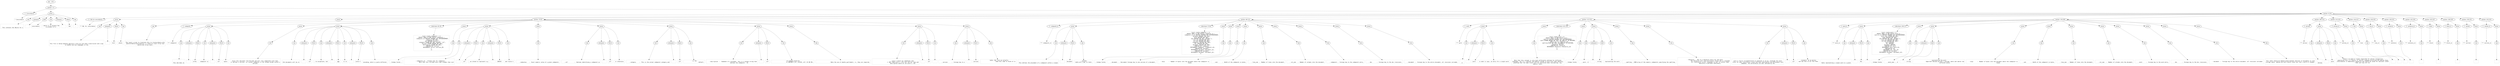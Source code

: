 digraph lpegNode {

node [fontname=Helvetica]
edge [style=dashed]

doc_0 [label="doc - 233"]


doc_0 -> { section_1}
{rank=same; section_1}

section_1 [label="section: 1-5"]


// END RANK doc_0

section_1 -> { header_2 prose_3 section_4}
{rank=same; header_2 prose_3 section_4}

header_2 [label="1 : Concordance"]

prose_3 [label="prose"]

section_4 [label="section: 6-231"]


// END RANK section_1

header_2 -> leaf_5
leaf_5  [color=Gray,shape=rectangle,fontname=Inconsolata,label="* Concordance"]
// END RANK header_2

prose_3 -> { raw_6 prespace_7 bold_8 raw_9 prespace_10 literal_11 raw_12}
{rank=same; raw_6 prespace_7 bold_8 raw_9 prespace_10 literal_11 raw_12}

raw_6 [label="raw"]

prespace_7 [label="prespace"]

bold_8 [label="bold"]

raw_9 [label="raw"]

prespace_10 [label="prespace"]

literal_11 [label="literal"]

raw_12 [label="raw"]


// END RANK prose_3

raw_6 -> leaf_13
leaf_13  [color=Gray,shape=rectangle,fontname=Inconsolata,label="

  This contains the SQLite for a"]
// END RANK raw_6

prespace_7 -> leaf_14
leaf_14  [color=Gray,shape=rectangle,fontname=Inconsolata,label=" "]
// END RANK prespace_7

bold_8 -> leaf_15
leaf_15  [color=Gray,shape=rectangle,fontname=Inconsolata,label="concordance"]
// END RANK bold_8

raw_9 -> leaf_16
leaf_16  [color=Gray,shape=rectangle,fontname=Inconsolata,label=", which is in essence the
co-product of a"]
// END RANK raw_9

prespace_10 -> leaf_17
leaf_17  [color=Gray,shape=rectangle,fontname=Inconsolata,label=" "]
// END RANK prespace_10

literal_11 -> leaf_18
leaf_18  [color=Gray,shape=rectangle,fontname=Inconsolata,label="Doc"]
// END RANK literal_11

raw_12 -> leaf_19
leaf_19  [color=Gray,shape=rectangle,fontname=Inconsolata,label=".
"]
// END RANK raw_12

section_4 -> { header_20 prose_21 prose_22 section_23 section_24 section_25 section_26 section_27 section_28 section_29 section_30 section_31 section_32 section_33 section_34 section_35 section_36}
{rank=same; header_20 prose_21 prose_22 section_23 section_24 section_25 section_26 section_27 section_28 section_29 section_30 section_31 section_32 section_33 section_34 section_35 section_36}

header_20 [label="2 : SQL for concordance"]

prose_21 [label="prose"]

prose_22 [label="prose"]

section_23 [label="section: 15-67"]

section_24 [label="section: 68-112"]

section_25 [label="section: 113-153"]

section_26 [label="section: 154-204"]

section_27 [label="section: 205-212"]

section_28 [label="section: 213-215"]

section_29 [label="section: 216-217"]

section_30 [label="section: 218-219"]

section_31 [label="section: 220-221"]

section_32 [label="section: 222-224"]

section_33 [label="section: 225-227"]

section_34 [label="section: 228-229"]

section_35 [label="section: 230-231"]

section_36 [label="section: 232-233"]


// END RANK section_4

header_20 -> leaf_37
leaf_37  [color=Gray,shape=rectangle,fontname=Inconsolata,label="** SQL for concordance"]
// END RANK header_20

prose_21 -> { raw_38 prespace_39 literal_40 raw_41}
{rank=same; raw_38 prespace_39 literal_40 raw_41}

raw_38 [label="raw"]

prespace_39 [label="prespace"]

literal_40 [label="literal"]

raw_41 [label="raw"]


// END RANK prose_21

raw_38 -> leaf_42
leaf_42  [color=Gray,shape=rectangle,fontname=Inconsolata,label="

This file is being handled specially since we lack both transclusion and a way
to handle non-Lua languages in the"]
// END RANK raw_38

prespace_39 -> leaf_43
leaf_43  [color=Gray,shape=rectangle,fontname=Inconsolata,label=" "]
// END RANK prespace_39

literal_40 -> leaf_44
leaf_44  [color=Gray,shape=rectangle,fontname=Inconsolata,label="knit"]
// END RANK literal_40

raw_41 -> leaf_45
leaf_45  [color=Gray,shape=rectangle,fontname=Inconsolata,label=" phase.
"]
// END RANK raw_41

prose_22 -> { raw_46}
{rank=same; raw_46}

raw_46 [label="raw"]


// END RANK prose_22

raw_46 -> leaf_47
leaf_47  [color=Gray,shape=rectangle,fontname=Inconsolata,label="
The luajit script to translate this to [[concordance.orb]
[@concordance/concordance]] is found at [[sql-strip.lua]
[@/etc/sql-strip.lua]].
"]
// END RANK raw_46

section_23 -> { header_48 prose_49 prose_50 prose_51 codeblock_52 prose_53 prose_54 prose_55 prose_56 prose_57 prose_58 prose_59 prose_60 prose_61}
{rank=same; header_48 prose_49 prose_50 prose_51 codeblock_52 prose_53 prose_54 prose_55 prose_56 prose_57 prose_58 prose_59 prose_60 prose_61}

header_48 [label="3 : codepoint"]

prose_49 [label="prose"]

prose_50 [label="prose"]

prose_51 [label="prose"]

codeblock_52 [label="code block 26-39"]

prose_53 [label="prose"]

prose_54 [label="prose"]

prose_55 [label="prose"]

prose_56 [label="prose"]

prose_57 [label="prose"]

prose_58 [label="prose"]

prose_59 [label="prose"]

prose_60 [label="prose"]

prose_61 [label="prose"]


// END RANK section_23

header_48 -> leaf_62
leaf_62  [color=Gray,shape=rectangle,fontname=Inconsolata,label="*** codepoint"]
// END RANK header_48

prose_49 -> { raw_63 prespace_64 literal_65 raw_66 prespace_67 literal_68 raw_69}
{rank=same; raw_63 prespace_64 literal_65 raw_66 prespace_67 literal_68 raw_69}

raw_63 [label="raw"]

prespace_64 [label="prespace"]

literal_65 [label="literal"]

raw_66 [label="raw"]

prespace_67 [label="prespace"]

literal_68 [label="literal"]

raw_69 [label="raw"]


// END RANK prose_49

raw_63 -> leaf_70
leaf_70  [color=Gray,shape=rectangle,fontname=Inconsolata,label="

This decribes an"]
// END RANK raw_63

prespace_64 -> leaf_71
leaf_71  [color=Gray,shape=rectangle,fontname=Inconsolata,label=" "]
// END RANK prespace_64

literal_65 -> leaf_72
leaf_72  [color=Gray,shape=rectangle,fontname=Inconsolata,label="ortho"]
// END RANK literal_65

raw_66 -> leaf_73
leaf_73  [color=Gray,shape=rectangle,fontname=Inconsolata,label=" codepoint in"]
// END RANK raw_66

prespace_67 -> leaf_74
leaf_74  [color=Gray,shape=rectangle,fontname=Inconsolata,label=" "]
// END RANK prespace_67

literal_68 -> leaf_75
leaf_75  [color=Gray,shape=rectangle,fontname=Inconsolata,label="utf"]
// END RANK literal_68

raw_69 -> leaf_76
leaf_76  [color=Gray,shape=rectangle,fontname=Inconsolata,label=" space.
"]
// END RANK raw_69

prose_50 -> { raw_77}
{rank=same; raw_77}

raw_77 [label="raw"]


// END RANK prose_50

raw_77 -> leaf_78
leaf_78  [color=Gray,shape=rectangle,fontname=Inconsolata,label="
Since this descends from Unicode and will stay compatible with that,
it defines a version, so a given codepoint is not unique except within a
version.
"]
// END RANK raw_77

prose_51 -> { raw_79 prespace_80 literal_81 raw_82 prespace_83 literal_84 raw_85 prespace_86 literal_87 raw_88}
{rank=same; raw_79 prespace_80 literal_81 raw_82 prespace_83 literal_84 raw_85 prespace_86 literal_87 raw_88}

raw_79 [label="raw"]

prespace_80 [label="prespace"]

literal_81 [label="literal"]

raw_82 [label="raw"]

prespace_83 [label="prespace"]

literal_84 [label="literal"]

raw_85 [label="raw"]

prespace_86 [label="prespace"]

literal_87 [label="literal"]

raw_88 [label="raw"]


// END RANK prose_51

raw_79 -> leaf_89
leaf_89  [color=Gray,shape=rectangle,fontname=Inconsolata,label="
Orb documents will be in"]
// END RANK raw_79

prespace_80 -> leaf_90
leaf_90  [color=Gray,shape=rectangle,fontname=Inconsolata,label=" "]
// END RANK prespace_80

literal_81 -> leaf_91
leaf_91  [color=Gray,shape=rectangle,fontname=Inconsolata,label="utf"]
// END RANK literal_81

raw_82 -> leaf_92
leaf_92  [color=Gray,shape=rectangle,fontname=Inconsolata,label=", no exceptions, but"]
// END RANK raw_82

prespace_83 -> leaf_93
leaf_93  [color=Gray,shape=rectangle,fontname=Inconsolata,label=" "]
// END RANK prespace_83

literal_84 -> leaf_94
leaf_94  [color=Gray,shape=rectangle,fontname=Inconsolata,label="ggg"]
// END RANK literal_84

raw_85 -> leaf_95
leaf_95  [color=Gray,shape=rectangle,fontname=Inconsolata,label=" is in"]
// END RANK raw_85

prespace_86 -> leaf_96
leaf_96  [color=Gray,shape=rectangle,fontname=Inconsolata,label=" "]
// END RANK prespace_86

literal_87 -> leaf_97
leaf_97  [color=Gray,shape=rectangle,fontname=Inconsolata,label="Latin-1"]
// END RANK literal_87

raw_88 -> leaf_98
leaf_98  [color=Gray,shape=rectangle,fontname=Inconsolata,label="
encoding, which is quite different.
"]
// END RANK raw_88

codeblock_52 -> leaf_99
leaf_99  [color=Gray,shape=rectangle,fontname=Inconsolata,label="local create_codepoint = [[
CREATE TABLE IF NOT EXISTS codepoint (
   codepoint_id INTEGER PRIMARY KEY AUTOINCREMENT,
   codevalue NOT NULL,
   utf INTEGER default 1,
   category STRING NOT NULL DEFAULT 'utf',
   version STRING UNIQUE NOT NULL,
   destription STRING NOT NULL,
   FOREIGN KEY version
      REFERENCES versin (version_ID)
);
]]"]
// END RANK codeblock_52

prose_53 -> { raw_100}
{rank=same; raw_100}

raw_100 [label="raw"]


// END RANK prose_53

raw_100 -> leaf_101
leaf_101  [color=Gray,shape=rectangle,fontname=Inconsolata,label="
- Schema fields :
"]
// END RANK raw_100

prose_54 -> { raw_102 prespace_103 literal_104 raw_105 prespace_106 literal_107 raw_108}
{rank=same; raw_102 prespace_103 literal_104 raw_105 prespace_106 literal_107 raw_108}

raw_102 [label="raw"]

prespace_103 [label="prespace"]

literal_104 [label="literal"]

raw_105 [label="raw"]

prespace_106 [label="prespace"]

literal_107 [label="literal"]

raw_108 [label="raw"]


// END RANK prose_54

raw_102 -> leaf_109
leaf_109  [color=Gray,shape=rectangle,fontname=Inconsolata,label="
   - codepoint_id :  Primary key for codepoint.
                     Note that this includes more code schemes than just
                    "]
// END RANK raw_102

prespace_103 -> leaf_110
leaf_110  [color=Gray,shape=rectangle,fontname=Inconsolata,label=" "]
// END RANK prespace_103

literal_104 -> leaf_111
leaf_111  [color=Gray,shape=rectangle,fontname=Inconsolata,label="utf"]
// END RANK literal_104

raw_105 -> leaf_112
leaf_112  [color=Gray,shape=rectangle,fontname=Inconsolata,label=", we intend to represent e.g."]
// END RANK raw_105

prespace_106 -> leaf_113
leaf_113  [color=Gray,shape=rectangle,fontname=Inconsolata,label=" "]
// END RANK prespace_106

literal_107 -> leaf_114
leaf_114  [color=Gray,shape=rectangle,fontname=Inconsolata,label="EBCDIC"]
// END RANK literal_107

raw_108 -> leaf_115
leaf_115  [color=Gray,shape=rectangle,fontname=Inconsolata,label=" and =Latin-1.
"]
// END RANK raw_108

prose_55 -> { raw_116}
{rank=same; raw_116}

raw_116 [label="raw"]


// END RANK prose_55

raw_116 -> leaf_117
leaf_117  [color=Gray,shape=rectangle,fontname=Inconsolata,label="
   - codevalue    :  Exact numeric value of a given codepoint.
"]
// END RANK raw_116

prose_56 -> { raw_118 prespace_119 literal_120 raw_121}
{rank=same; raw_118 prespace_119 literal_120 raw_121}

raw_118 [label="raw"]

prespace_119 [label="prespace"]

literal_120 [label="literal"]

raw_121 [label="raw"]


// END RANK prose_56

raw_118 -> leaf_122
leaf_122  [color=Gray,shape=rectangle,fontname=Inconsolata,label="
   - utf          :  Boolean identifying a codepoint as"]
// END RANK raw_118

prespace_119 -> leaf_123
leaf_123  [color=Gray,shape=rectangle,fontname=Inconsolata,label=" "]
// END RANK prespace_119

literal_120 -> leaf_124
leaf_124  [color=Gray,shape=rectangle,fontname=Inconsolata,label="utf"]
// END RANK literal_120

raw_121 -> leaf_125
leaf_125  [color=Gray,shape=rectangle,fontname=Inconsolata,label=" or otherwise.
"]
// END RANK raw_121

prose_57 -> { raw_126 prespace_127 literal_128 raw_129}
{rank=same; raw_126 prespace_127 literal_128 raw_129}

raw_126 [label="raw"]

prespace_127 [label="prespace"]

literal_128 [label="literal"]

raw_129 [label="raw"]


// END RANK prose_57

raw_126 -> leaf_130
leaf_130  [color=Gray,shape=rectangle,fontname=Inconsolata,label="
   - category     :  This is the actual codepoint category and"]
// END RANK raw_126

prespace_127 -> leaf_131
leaf_131  [color=Gray,shape=rectangle,fontname=Inconsolata,label=" "]
// END RANK prespace_127

literal_128 -> leaf_132
leaf_132  [color=Gray,shape=rectangle,fontname=Inconsolata,label="utf"]
// END RANK literal_128

raw_129 -> leaf_133
leaf_133  [color=Gray,shape=rectangle,fontname=Inconsolata,label=" is the
                     default.
"]
// END RANK raw_129

prose_58 -> { raw_134 prespace_135 literal_136 raw_137}
{rank=same; raw_134 prespace_135 literal_136 raw_137}

raw_134 [label="raw"]

prespace_135 [label="prespace"]

literal_136 [label="literal"]

raw_137 [label="raw"]


// END RANK prose_58

raw_134 -> leaf_138
leaf_138  [color=Gray,shape=rectangle,fontname=Inconsolata,label="
   - description  :  Somewhat of a misnomer, this is a unique string that
                     defines the codepoint.  In"]
// END RANK raw_134

prespace_135 -> leaf_139
leaf_139  [color=Gray,shape=rectangle,fontname=Inconsolata,label=" "]
// END RANK prespace_135

literal_136 -> leaf_140
leaf_140  [color=Gray,shape=rectangle,fontname=Inconsolata,label="utf"]
// END RANK literal_136

raw_137 -> leaf_141
leaf_141  [color=Gray,shape=rectangle,fontname=Inconsolata,label=" an example would be
                     «∞ INFINITY utf: U+221E, utf: E2 88 9E».
"]
// END RANK raw_137

prose_59 -> { raw_142}
{rank=same; raw_142}

raw_142 [label="raw"]


// END RANK prose_59

raw_142 -> leaf_143
leaf_143  [color=Gray,shape=rectangle,fontname=Inconsolata,label="
                     Note the use of double guillemets: «», they are required.
"]
// END RANK raw_142

prose_60 -> { raw_144 prespace_145 literal_146 raw_147}
{rank=same; raw_144 prespace_145 literal_146 raw_147}

raw_144 [label="raw"]

prespace_145 [label="prespace"]

literal_146 [label="literal"]

raw_147 [label="raw"]


// END RANK prose_60

raw_144 -> leaf_148
leaf_148  [color=Gray,shape=rectangle,fontname=Inconsolata,label="
                     Latin-1 would say something like
                     «¬ NOT SIGN Latin-1: etc» but the not sign and
                     description would all be Latin-1, not"]
// END RANK raw_144

prespace_145 -> leaf_149
leaf_149  [color=Gray,shape=rectangle,fontname=Inconsolata,label=" "]
// END RANK prespace_145

literal_146 -> leaf_150
leaf_150  [color=Gray,shape=rectangle,fontname=Inconsolata,label="utf"]
// END RANK literal_146

raw_147 -> leaf_151
leaf_151  [color=Gray,shape=rectangle,fontname=Inconsolata,label=".
"]
// END RANK raw_147

prose_61 -> { raw_152 prespace_153 literal_154 raw_155}
{rank=same; raw_152 prespace_153 literal_154 raw_155}

raw_152 [label="raw"]

prespace_153 [label="prespace"]

literal_154 [label="literal"]

raw_155 [label="raw"]


// END RANK prose_61

raw_152 -> leaf_156
leaf_156  [color=Gray,shape=rectangle,fontname=Inconsolata,label="
   - version      :  Foreign key to a"]
// END RANK raw_152

prespace_153 -> leaf_157
leaf_157  [color=Gray,shape=rectangle,fontname=Inconsolata,label=" "]
// END RANK prespace_153

literal_154 -> leaf_158
leaf_158  [color=Gray,shape=rectangle,fontname=Inconsolata,label="version"]
// END RANK literal_154

raw_155 -> leaf_159
leaf_159  [color=Gray,shape=rectangle,fontname=Inconsolata,label=" table. Not sure we actually
                     need this come to think of it.

"]
// END RANK raw_155

section_24 -> { header_160 prose_161 codeblock_162 prose_163 prose_164 prose_165 prose_166 prose_167 prose_168 prose_169 prose_170 prose_171}
{rank=same; header_160 prose_161 codeblock_162 prose_163 prose_164 prose_165 prose_166 prose_167 prose_168 prose_169 prose_170 prose_171}

header_160 [label="3 : codepoint_in"]

prose_161 [label="prose"]

codeblock_162 [label="code block 73-92"]

prose_163 [label="prose"]

prose_164 [label="prose"]

prose_165 [label="prose"]

prose_166 [label="prose"]

prose_167 [label="prose"]

prose_168 [label="prose"]

prose_169 [label="prose"]

prose_170 [label="prose"]

prose_171 [label="prose"]


// END RANK section_24

header_160 -> leaf_172
leaf_172  [color=Gray,shape=rectangle,fontname=Inconsolata,label="*** codepoint_in"]
// END RANK header_160

prose_161 -> { raw_173 prespace_174 literal_175 raw_176}
{rank=same; raw_173 prespace_174 literal_175 raw_176}

raw_173 [label="raw"]

prespace_174 [label="prespace"]

literal_175 [label="literal"]

raw_176 [label="raw"]


// END RANK prose_161

raw_173 -> leaf_177
leaf_177  [color=Gray,shape=rectangle,fontname=Inconsolata,label="

This defines the placement of a codepoint within a single"]
// END RANK raw_173

prespace_174 -> leaf_178
leaf_178  [color=Gray,shape=rectangle,fontname=Inconsolata,label=" "]
// END RANK prespace_174

literal_175 -> leaf_179
leaf_179  [color=Gray,shape=rectangle,fontname=Inconsolata,label="document"]
// END RANK literal_175

raw_176 -> leaf_180
leaf_180  [color=Gray,shape=rectangle,fontname=Inconsolata,label=", another
table we'll get to later.
"]
// END RANK raw_176

codeblock_162 -> leaf_181
leaf_181  [color=Gray,shape=rectangle,fontname=Inconsolata,label="local create_codepoint = [[
CREATE TABLE IF NOT EXISTS codepoint_in (
   codepoint_in_id INTEGER PRIMARY KEY AUTOINCREMENT,
   document UNIQUE, NOT NULL,
   disp INTEGER NOT NULL,
   wid INTEGER NOT NULL DEFAULT 1,
   line_num INTEGER NOT NULL,
   col_num INTEGER NOT NULL,
   codepoint INTEGER NOT NULL,
   doc INTEGER NOT NULL,
   document INTEGER NOT NULL,
   FOREIGN KEY codepoint
      REFERENCES codepoint (codepoint_id),
   FOREIGN KEY document
      REFERENCES document (document_id),
   FOREIGN KEY document
      REFERENCES document (document_id),
]]"]
// END RANK codeblock_162

prose_163 -> { raw_182}
{rank=same; raw_182}

raw_182 [label="raw"]


// END RANK prose_163

raw_182 -> leaf_183
leaf_183  [color=Gray,shape=rectangle,fontname=Inconsolata,label="
- Schema fields
"]
// END RANK raw_182

prose_164 -> { raw_184}
{rank=same; raw_184}

raw_184 [label="raw"]


// END RANK prose_164

raw_184 -> leaf_185
leaf_185  [color=Gray,shape=rectangle,fontname=Inconsolata,label="
   - document  :  Doccument foreign key to one version of a document.
"]
// END RANK raw_184

prose_165 -> { raw_186}
{rank=same; raw_186}

raw_186 [label="raw"]


// END RANK prose_165

raw_186 -> leaf_187
leaf_187  [color=Gray,shape=rectangle,fontname=Inconsolata,label="
   - disp      :  Number of bytes into the document where the codepoint is
                  found.
"]
// END RANK raw_186

prose_166 -> { raw_188}
{rank=same; raw_188}

raw_188 [label="raw"]


// END RANK prose_166

raw_188 -> leaf_189
leaf_189  [color=Gray,shape=rectangle,fontname=Inconsolata,label="
   - wid       :  Width of the codepoint in bytes.
"]
// END RANK raw_188

prose_167 -> { raw_190}
{rank=same; raw_190}

raw_190 [label="raw"]


// END RANK prose_167

raw_190 -> leaf_191
leaf_191  [color=Gray,shape=rectangle,fontname=Inconsolata,label="
   - line_num  :  Number of lines into the document.
"]
// END RANK raw_190

prose_168 -> { raw_192}
{rank=same; raw_192}

raw_192 [label="raw"]


// END RANK prose_168

raw_192 -> leaf_193
leaf_193  [color=Gray,shape=rectangle,fontname=Inconsolata,label="
   - col_num   :  Number of columns into the document.
"]
// END RANK raw_192

prose_169 -> { raw_194}
{rank=same; raw_194}

raw_194 [label="raw"]


// END RANK prose_169

raw_194 -> leaf_195
leaf_195  [color=Gray,shape=rectangle,fontname=Inconsolata,label="
   - codepoint :  Foreign key to the codepoint entry.
"]
// END RANK raw_194

prose_170 -> { raw_196}
{rank=same; raw_196}

raw_196 [label="raw"]


// END RANK prose_170

raw_196 -> leaf_197
leaf_197  [color=Gray,shape=rectangle,fontname=Inconsolata,label="
   - doc       :  Foreign key to the doc (revision).
"]
// END RANK raw_196

prose_171 -> { raw_198}
{rank=same; raw_198}

raw_198 [label="raw"]


// END RANK prose_171

raw_198 -> leaf_199
leaf_199  [color=Gray,shape=rectangle,fontname=Inconsolata,label="
   - document  :  Foreign key to the entire document, all revisions included.
"]
// END RANK raw_198

section_25 -> { header_200 prose_201 prose_202 codeblock_203 prose_204 prose_205 prose_206 prose_207 prose_208}
{rank=same; header_200 prose_201 prose_202 codeblock_203 prose_204 prose_205 prose_206 prose_207 prose_208}

header_200 [label="3 : word"]

prose_201 [label="prose"]

prose_202 [label="prose"]

codeblock_203 [label="code block 122-134"]

prose_204 [label="prose"]

prose_205 [label="prose"]

prose_206 [label="prose"]

prose_207 [label="prose"]

prose_208 [label="prose"]


// END RANK section_25

header_200 -> leaf_209
leaf_209  [color=Gray,shape=rectangle,fontname=Inconsolata,label="*** word"]
// END RANK header_200

prose_201 -> { raw_210 prespace_211 literal_212 raw_213}
{rank=same; raw_210 prespace_211 literal_212 raw_213}

raw_210 [label="raw"]

prespace_211 [label="prespace"]

literal_212 [label="literal"]

raw_213 [label="raw"]


// END RANK prose_201

raw_210 -> leaf_214
leaf_214  [color=Gray,shape=rectangle,fontname=Inconsolata,label="

A"]
// END RANK raw_210

prespace_211 -> leaf_215
leaf_215  [color=Gray,shape=rectangle,fontname=Inconsolata,label=" "]
// END RANK prespace_211

literal_212 -> leaf_216
leaf_216  [color=Gray,shape=rectangle,fontname=Inconsolata,label="word"]
// END RANK literal_212

raw_213 -> leaf_217
leaf_217  [color=Gray,shape=rectangle,fontname=Inconsolata,label=" is what is says, an entry for a single word.
"]
// END RANK raw_213

prose_202 -> { raw_218}
{rank=same; raw_218}

raw_218 [label="raw"]


// END RANK prose_202

raw_218 -> leaf_219
leaf_219  [color=Gray,shape=rectangle,fontname=Inconsolata,label="
Note that this concept is very much differently defined for different
languages, but it's coherent and modular enough to work with them smoothly,
granting that the name itself will be inaccurate when considering, say,
Semitic roots.
"]
// END RANK raw_218

codeblock_203 -> leaf_220
leaf_220  [color=Gray,shape=rectangle,fontname=Inconsolata,label="local create_word = [[
CREATE TABLE IF NOT EXISTS word (
   word_id INTEGER PRIMARY KEY AUTOINCREMENT,
   word STRING UNIQUE NOT NULL ON CONFLICT DO NOTHING,
   -- JSON array of codepoint_ids
   spelling BLOB NOT NULL ON CONFLICT DO NOTHING,
   thesaurus INTEGER,
   FOREIGN KEY thesaurus
      REFERENCES thesaurus (thesaurus_id)
);
]]"]
// END RANK codeblock_203

prose_204 -> { raw_221}
{rank=same; raw_221}

raw_221 [label="raw"]


// END RANK prose_204

raw_221 -> leaf_222
leaf_222  [color=Gray,shape=rectangle,fontname=Inconsolata,label="
- Schema fields
"]
// END RANK raw_221

prose_205 -> { raw_223 prespace_224 bold_225 raw_226}
{rank=same; raw_223 prespace_224 bold_225 raw_226}

raw_223 [label="raw"]

prespace_224 [label="prespace"]

bold_225 [label="bold"]

raw_226 [label="raw"]


// END RANK prose_205

raw_223 -> leaf_227
leaf_227  [color=Gray,shape=rectangle,fontname=Inconsolata,label="
   - word : A"]
// END RANK raw_223

prespace_224 -> leaf_228
leaf_228  [color=Gray,shape=rectangle,fontname=Inconsolata,label=" "]
// END RANK prespace_224

bold_225 -> leaf_229
leaf_229  [color=Gray,shape=rectangle,fontname=Inconsolata,label="string"]
// END RANK bold_225

raw_226 -> leaf_230
leaf_230  [color=Gray,shape=rectangle,fontname=Inconsolata,label=" representing the word.
"]
// END RANK raw_226

prose_206 -> { raw_231}
{rank=same; raw_231}

raw_231 [label="raw"]


// END RANK prose_206

raw_231 -> leaf_232
leaf_232  [color=Gray,shape=rectangle,fontname=Inconsolata,label="
   - spelling : JSON array of the numeric codepoints specifying the spelling.
"]
// END RANK raw_231

prose_207 -> { raw_233}
{rank=same; raw_233}

raw_233 [label="raw"]


// END RANK prose_207

raw_233 -> leaf_234
leaf_234  [color=Gray,shape=rectangle,fontname=Inconsolata,label="
   - thesaurus :  Key to a thesaurus entry for the word.
                  The thesaurus will have dictionary fields and is intended
                  for translation across languages as well as within them.
                  Basically a personal wiktionary.

"]
// END RANK raw_233

prose_208 -> { raw_235 prespace_236 literal_237 raw_238}
{rank=same; raw_235 prespace_236 literal_237 raw_238}

raw_235 [label="raw"]

prespace_236 [label="prespace"]

literal_237 [label="literal"]

raw_238 [label="raw"]


// END RANK prose_208

raw_235 -> leaf_239
leaf_239  [color=Gray,shape=rectangle,fontname=Inconsolata,label="
word is fairly straightforward to populate as we go, although the exact
rules for what constitutes a word and what punctuation and whitespace vary
somewhat, the differences are well defined by the"]
// END RANK raw_235

prespace_236 -> leaf_240
leaf_240  [color=Gray,shape=rectangle,fontname=Inconsolata,label=" "]
// END RANK prespace_236

literal_237 -> leaf_241
leaf_241  [color=Gray,shape=rectangle,fontname=Inconsolata,label="utf"]
// END RANK literal_237

raw_238 -> leaf_242
leaf_242  [color=Gray,shape=rectangle,fontname=Inconsolata,label=" standard, wo we merely
 aad new ones as we find them.

"]
// END RANK raw_238

section_26 -> { header_243 prose_244 codeblock_245 prose_246 prose_247 prose_248 prose_249 prose_250 prose_251 prose_252 prose_253 prose_254 prose_255}
{rank=same; header_243 prose_244 codeblock_245 prose_246 prose_247 prose_248 prose_249 prose_250 prose_251 prose_252 prose_253 prose_254 prose_255}

header_243 [label="3 : word_in"]

prose_244 [label="prose"]

codeblock_245 [label="code block 158-177"]

prose_246 [label="prose"]

prose_247 [label="prose"]

prose_248 [label="prose"]

prose_249 [label="prose"]

prose_250 [label="prose"]

prose_251 [label="prose"]

prose_252 [label="prose"]

prose_253 [label="prose"]

prose_254 [label="prose"]

prose_255 [label="prose"]


// END RANK section_26

header_243 -> leaf_256
leaf_256  [color=Gray,shape=rectangle,fontname=Inconsolata,label="*** word_in"]
// END RANK header_243

prose_244 -> { raw_257 prespace_258 literal_259 raw_260}
{rank=same; raw_257 prespace_258 literal_259 raw_260}

raw_257 [label="raw"]

prespace_258 [label="prespace"]

literal_259 [label="literal"]

raw_260 [label="raw"]


// END RANK prose_244

raw_257 -> leaf_261
leaf_261  [color=Gray,shape=rectangle,fontname=Inconsolata,label="

Table representing a single word in a given"]
// END RANK raw_257

prespace_258 -> leaf_262
leaf_262  [color=Gray,shape=rectangle,fontname=Inconsolata,label=" "]
// END RANK prespace_258

literal_259 -> leaf_263
leaf_263  [color=Gray,shape=rectangle,fontname=Inconsolata,label="Doc"]
// END RANK literal_259

raw_260 -> leaf_264
leaf_264  [color=Gray,shape=rectangle,fontname=Inconsolata,label=".
"]
// END RANK raw_260

codeblock_245 -> leaf_265
leaf_265  [color=Gray,shape=rectangle,fontname=Inconsolata,label="local create_word = [[
CREATE TABLE IF NOT EXISTS word_in (
   word_in_id INTEGER PRIMARY KEY AUTOINCREMENT,
   word_repr STRING NOT NULL,
   disp INTEGER NOT NULL,
   wid INTEGER NOT NULL DEFAULT 1,
   line_num INTEGER NOT NULL,
   col_num INTEGER NOT NULL,
   word INTEGER,
   doc INTEGER,
   document INTEGER,
   FOREIGN KEY word
      REFERENCES word (word_id),
   FOREIGN KEY doc
      REFERENCE doc (doc_id)
   FOREIGN KEY document
      REFERENCES document (document_id),
]]"]
// END RANK codeblock_245

prose_246 -> { raw_266}
{rank=same; raw_266}

raw_266 [label="raw"]


// END RANK prose_246

raw_266 -> leaf_267
leaf_267  [color=Gray,shape=rectangle,fontname=Inconsolata,label="
- Schema fields
"]
// END RANK raw_266

prose_247 -> { raw_268 prespace_269 bold_270 raw_271}
{rank=same; raw_268 prespace_269 bold_270 raw_271}

raw_268 [label="raw"]

prespace_269 [label="prespace"]

bold_270 [label="bold"]

raw_271 [label="raw"]


// END RANK prose_247

raw_268 -> leaf_272
leaf_272  [color=Gray,shape=rectangle,fontname=Inconsolata,label="
   - word_repr :  A"]
// END RANK raw_268

prespace_269 -> leaf_273
leaf_273  [color=Gray,shape=rectangle,fontname=Inconsolata,label=" "]
// END RANK prespace_269

bold_270 -> leaf_274
leaf_274  [color=Gray,shape=rectangle,fontname=Inconsolata,label="string"]
// END RANK bold_270

raw_271 -> leaf_275
leaf_275  [color=Gray,shape=rectangle,fontname=Inconsolata,label=" representing the word.
                  Important because we don't consider zebra and zebras two
                  different words.
"]
// END RANK raw_271

prose_248 -> { raw_276}
{rank=same; raw_276}

raw_276 [label="raw"]


// END RANK prose_248

raw_276 -> leaf_277
leaf_277  [color=Gray,shape=rectangle,fontname=Inconsolata,label="
   - disp      :  Number of bytes into the document where the codepoint is
                  found.
"]
// END RANK raw_276

prose_249 -> { raw_278}
{rank=same; raw_278}

raw_278 [label="raw"]


// END RANK prose_249

raw_278 -> leaf_279
leaf_279  [color=Gray,shape=rectangle,fontname=Inconsolata,label="
   - wid       :  Width of the codepoint in bytes.
"]
// END RANK raw_278

prose_250 -> { raw_280}
{rank=same; raw_280}

raw_280 [label="raw"]


// END RANK prose_250

raw_280 -> leaf_281
leaf_281  [color=Gray,shape=rectangle,fontname=Inconsolata,label="
   - line_num  :  Number of lines into the document.
"]
// END RANK raw_280

prose_251 -> { raw_282}
{rank=same; raw_282}

raw_282 [label="raw"]


// END RANK prose_251

raw_282 -> leaf_283
leaf_283  [color=Gray,shape=rectangle,fontname=Inconsolata,label="
   - col_num   :  Number of columns into the document.
"]
// END RANK raw_282

prose_252 -> { raw_284}
{rank=same; raw_284}

raw_284 [label="raw"]


// END RANK prose_252

raw_284 -> leaf_285
leaf_285  [color=Gray,shape=rectangle,fontname=Inconsolata,label="
   - word      :  Foreign key to the word entry.
"]
// END RANK raw_284

prose_253 -> { raw_286}
{rank=same; raw_286}

raw_286 [label="raw"]


// END RANK prose_253

raw_286 -> leaf_287
leaf_287  [color=Gray,shape=rectangle,fontname=Inconsolata,label="
   - doc       :  Foreign key to the doc (revision).
"]
// END RANK raw_286

prose_254 -> { raw_288}
{rank=same; raw_288}

raw_288 [label="raw"]


// END RANK prose_254

raw_288 -> leaf_289
leaf_289  [color=Gray,shape=rectangle,fontname=Inconsolata,label="
   - document  :  Foreign key to the entire document, all revisions included.

"]
// END RANK raw_288

prose_255 -> { raw_290}
{rank=same; raw_290}

raw_290 [label="raw"]


// END RANK prose_255

raw_290 -> leaf_291
leaf_291  [color=Gray,shape=rectangle,fontname=Inconsolata,label="
This table should be deduplicated between editions of documents to save
storage space; adding one word should cause one line's worth of changes.

"]
// END RANK raw_290

section_27 -> { header_292 prose_293}
{rank=same; header_292 prose_293}

header_292 [label="3 : phrase"]

prose_293 [label="prose"]


// END RANK section_27

header_292 -> leaf_294
leaf_294  [color=Gray,shape=rectangle,fontname=Inconsolata,label="*** phrase"]
// END RANK header_292

prose_293 -> { raw_295 prespace_296 literal_297 raw_298}
{rank=same; raw_295 prespace_296 literal_297 raw_298}

raw_295 [label="raw"]

prespace_296 [label="prespace"]

literal_297 [label="literal"]

raw_298 [label="raw"]


// END RANK prose_293

raw_295 -> leaf_299
leaf_299  [color=Gray,shape=rectangle,fontname=Inconsolata,label="

Unlike"]
// END RANK raw_295

prespace_296 -> leaf_300
leaf_300  [color=Gray,shape=rectangle,fontname=Inconsolata,label=" "]
// END RANK prespace_296

literal_297 -> leaf_301
leaf_301  [color=Gray,shape=rectangle,fontname=Inconsolata,label="word"]
// END RANK literal_297

raw_298 -> leaf_302
leaf_302  [color=Gray,shape=rectangle,fontname=Inconsolata,label=" there's no good or linear algorithm for phrase recognition,
populating this is a matter of natural languag processing and making these
concordances is moderately expensive and should be saved for editions rather
than just any orb run.

"]
// END RANK raw_298

section_28 -> { header_303 prose_304}
{rank=same; header_303 prose_304}

header_303 [label="3 : phrase_in"]

prose_304 [label="prose"]


// END RANK section_28

header_303 -> leaf_305
leaf_305  [color=Gray,shape=rectangle,fontname=Inconsolata,label="*** phrase_in"]
// END RANK header_303

prose_304 -> { raw_306}
{rank=same; raw_306}

raw_306 [label="raw"]


// END RANK prose_304

raw_306 -> leaf_307
leaf_307  [color=Gray,shape=rectangle,fontname=Inconsolata,label="

"]
// END RANK raw_306

section_29 -> { header_308 prose_309}
{rank=same; header_308 prose_309}

header_308 [label="3 : line"]

prose_309 [label="prose"]


// END RANK section_29

header_308 -> leaf_310
leaf_310  [color=Gray,shape=rectangle,fontname=Inconsolata,label="*** line"]
// END RANK header_308

prose_309 -> { raw_311}
{rank=same; raw_311}

raw_311 [label="raw"]


// END RANK prose_309

raw_311 -> leaf_312
leaf_312  [color=Gray,shape=rectangle,fontname=Inconsolata,label="
"]
// END RANK raw_311

section_30 -> { header_313 prose_314}
{rank=same; header_313 prose_314}

header_313 [label="3 : line_in"]

prose_314 [label="prose"]


// END RANK section_30

header_313 -> leaf_315
leaf_315  [color=Gray,shape=rectangle,fontname=Inconsolata,label="*** line_in"]
// END RANK header_313

prose_314 -> { raw_316}
{rank=same; raw_316}

raw_316 [label="raw"]


// END RANK prose_314

raw_316 -> leaf_317
leaf_317  [color=Gray,shape=rectangle,fontname=Inconsolata,label="
"]
// END RANK raw_316

section_31 -> { header_318 prose_319}
{rank=same; header_318 prose_319}

header_318 [label="3 : sentence"]

prose_319 [label="prose"]


// END RANK section_31

header_318 -> leaf_320
leaf_320  [color=Gray,shape=rectangle,fontname=Inconsolata,label="*** sentence"]
// END RANK header_318

prose_319 -> { raw_321}
{rank=same; raw_321}

raw_321 [label="raw"]


// END RANK prose_319

raw_321 -> leaf_322
leaf_322  [color=Gray,shape=rectangle,fontname=Inconsolata,label="
"]
// END RANK raw_321

section_32 -> { header_323 prose_324}
{rank=same; header_323 prose_324}

header_323 [label="3 : sentence_in"]

prose_324 [label="prose"]


// END RANK section_32

header_323 -> leaf_325
leaf_325  [color=Gray,shape=rectangle,fontname=Inconsolata,label="*** sentence_in"]
// END RANK header_323

prose_324 -> { raw_326}
{rank=same; raw_326}

raw_326 [label="raw"]


// END RANK prose_324

raw_326 -> leaf_327
leaf_327  [color=Gray,shape=rectangle,fontname=Inconsolata,label="

"]
// END RANK raw_326

section_33 -> { header_328 prose_329}
{rank=same; header_328 prose_329}

header_328 [label="3 : block"]

prose_329 [label="prose"]


// END RANK section_33

header_328 -> leaf_330
leaf_330  [color=Gray,shape=rectangle,fontname=Inconsolata,label="*** block"]
// END RANK header_328

prose_329 -> { raw_331}
{rank=same; raw_331}

raw_331 [label="raw"]


// END RANK prose_329

raw_331 -> leaf_332
leaf_332  [color=Gray,shape=rectangle,fontname=Inconsolata,label="

"]
// END RANK raw_331

section_34 -> { header_333 prose_334}
{rank=same; header_333 prose_334}

header_333 [label="3 : block_in"]

prose_334 [label="prose"]


// END RANK section_34

header_333 -> leaf_335
leaf_335  [color=Gray,shape=rectangle,fontname=Inconsolata,label="*** block_in"]
// END RANK header_333

prose_334 -> { raw_336}
{rank=same; raw_336}

raw_336 [label="raw"]


// END RANK prose_334

raw_336 -> leaf_337
leaf_337  [color=Gray,shape=rectangle,fontname=Inconsolata,label="
"]
// END RANK raw_336

section_35 -> { header_338 prose_339}
{rank=same; header_338 prose_339}

header_338 [label="3 : section"]

prose_339 [label="prose"]


// END RANK section_35

header_338 -> leaf_340
leaf_340  [color=Gray,shape=rectangle,fontname=Inconsolata,label="*** section"]
// END RANK header_338

prose_339 -> { raw_341}
{rank=same; raw_341}

raw_341 [label="raw"]


// END RANK prose_339

raw_341 -> leaf_342
leaf_342  [color=Gray,shape=rectangle,fontname=Inconsolata,label="
"]
// END RANK raw_341

section_36 -> { header_343 prose_344}
{rank=same; header_343 prose_344}

header_343 [label="3 : section_in"]

prose_344 [label="prose"]


// END RANK section_36

header_343 -> leaf_345
leaf_345  [color=Gray,shape=rectangle,fontname=Inconsolata,label="*** section_in"]
// END RANK header_343

prose_344 -> { raw_346}
{rank=same; raw_346}

raw_346 [label="raw"]


// END RANK prose_344

raw_346 -> leaf_347
leaf_347  [color=Gray,shape=rectangle,fontname=Inconsolata,label="
"]
// END RANK raw_346


}
